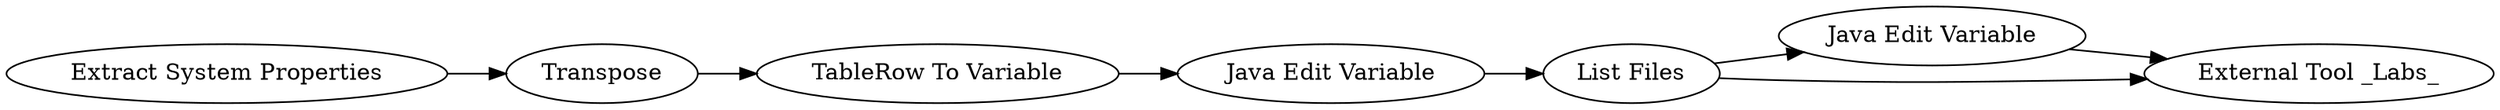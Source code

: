 digraph {
	9 -> 3
	3 -> 2
	4 -> 5
	9 -> 2
	5 -> 6
	6 -> 7
	7 -> 9
	5 [label=Transpose]
	7 [label="Java Edit Variable"]
	9 [label="List Files"]
	4 [label="Extract System Properties"]
	6 [label="TableRow To Variable"]
	3 [label="Java Edit Variable"]
	2 [label="External Tool _Labs_"]
	rankdir=LR
}
